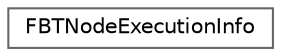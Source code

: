 digraph "Graphical Class Hierarchy"
{
 // INTERACTIVE_SVG=YES
 // LATEX_PDF_SIZE
  bgcolor="transparent";
  edge [fontname=Helvetica,fontsize=10,labelfontname=Helvetica,labelfontsize=10];
  node [fontname=Helvetica,fontsize=10,shape=box,height=0.2,width=0.4];
  rankdir="LR";
  Node0 [id="Node000000",label="FBTNodeExecutionInfo",height=0.2,width=0.4,color="grey40", fillcolor="white", style="filled",URL="$dd/d0b/structFBTNodeExecutionInfo.html",tooltip=" "];
}

